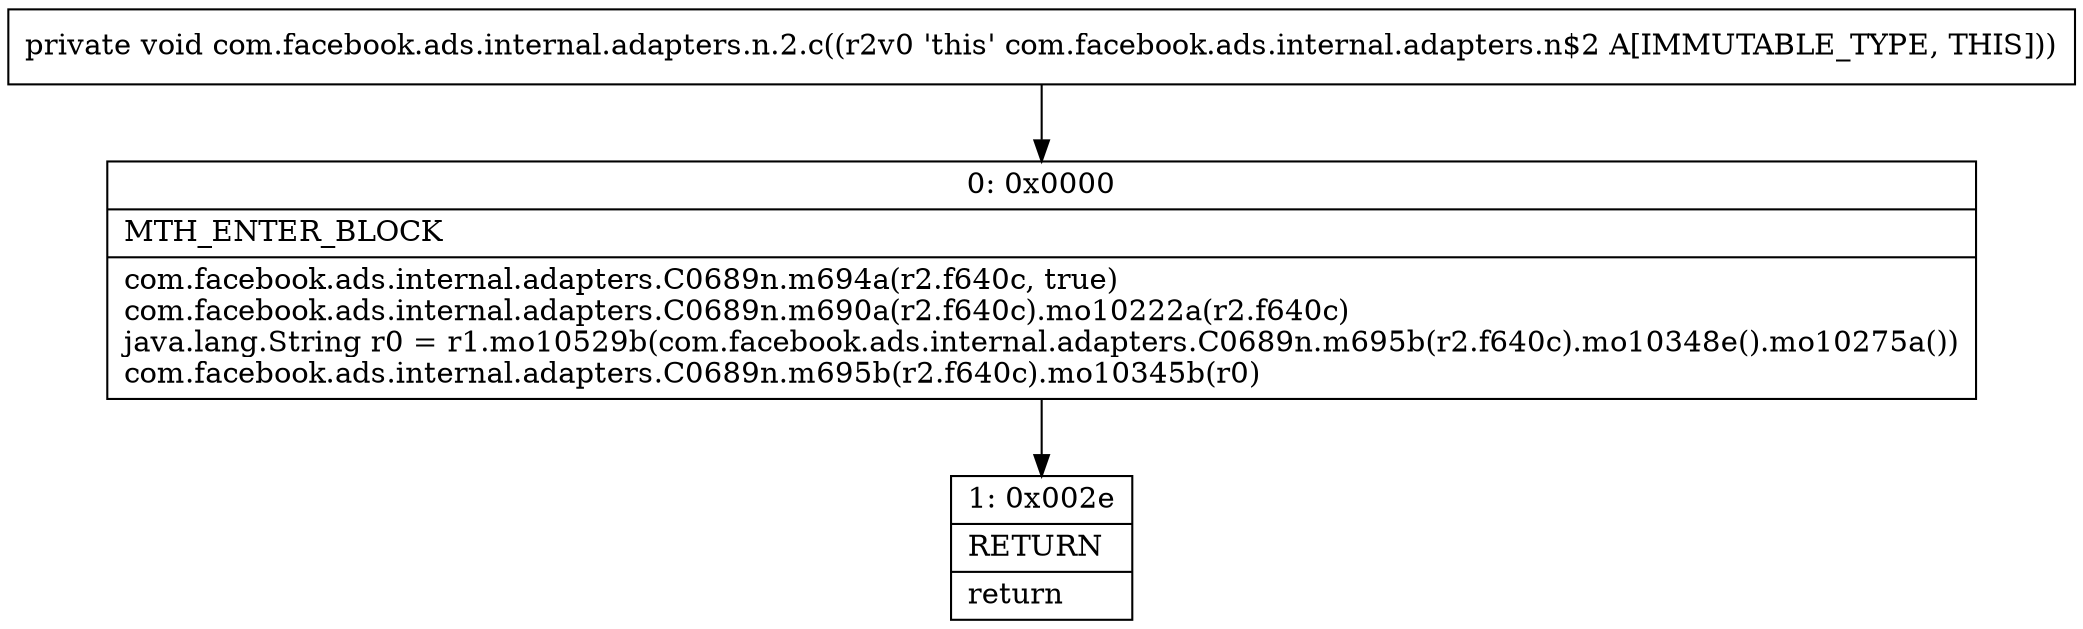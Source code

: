 digraph "CFG forcom.facebook.ads.internal.adapters.n.2.c()V" {
Node_0 [shape=record,label="{0\:\ 0x0000|MTH_ENTER_BLOCK\l|com.facebook.ads.internal.adapters.C0689n.m694a(r2.f640c, true)\lcom.facebook.ads.internal.adapters.C0689n.m690a(r2.f640c).mo10222a(r2.f640c)\ljava.lang.String r0 = r1.mo10529b(com.facebook.ads.internal.adapters.C0689n.m695b(r2.f640c).mo10348e().mo10275a())\lcom.facebook.ads.internal.adapters.C0689n.m695b(r2.f640c).mo10345b(r0)\l}"];
Node_1 [shape=record,label="{1\:\ 0x002e|RETURN\l|return\l}"];
MethodNode[shape=record,label="{private void com.facebook.ads.internal.adapters.n.2.c((r2v0 'this' com.facebook.ads.internal.adapters.n$2 A[IMMUTABLE_TYPE, THIS])) }"];
MethodNode -> Node_0;
Node_0 -> Node_1;
}

